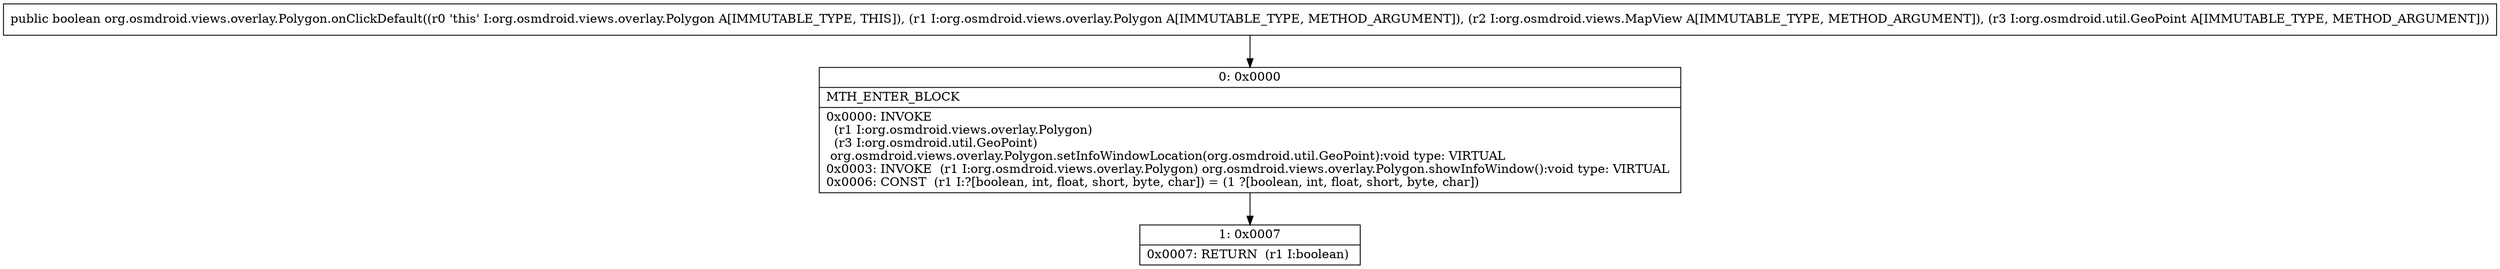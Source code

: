 digraph "CFG fororg.osmdroid.views.overlay.Polygon.onClickDefault(Lorg\/osmdroid\/views\/overlay\/Polygon;Lorg\/osmdroid\/views\/MapView;Lorg\/osmdroid\/util\/GeoPoint;)Z" {
Node_0 [shape=record,label="{0\:\ 0x0000|MTH_ENTER_BLOCK\l|0x0000: INVOKE  \l  (r1 I:org.osmdroid.views.overlay.Polygon)\l  (r3 I:org.osmdroid.util.GeoPoint)\l org.osmdroid.views.overlay.Polygon.setInfoWindowLocation(org.osmdroid.util.GeoPoint):void type: VIRTUAL \l0x0003: INVOKE  (r1 I:org.osmdroid.views.overlay.Polygon) org.osmdroid.views.overlay.Polygon.showInfoWindow():void type: VIRTUAL \l0x0006: CONST  (r1 I:?[boolean, int, float, short, byte, char]) = (1 ?[boolean, int, float, short, byte, char]) \l}"];
Node_1 [shape=record,label="{1\:\ 0x0007|0x0007: RETURN  (r1 I:boolean) \l}"];
MethodNode[shape=record,label="{public boolean org.osmdroid.views.overlay.Polygon.onClickDefault((r0 'this' I:org.osmdroid.views.overlay.Polygon A[IMMUTABLE_TYPE, THIS]), (r1 I:org.osmdroid.views.overlay.Polygon A[IMMUTABLE_TYPE, METHOD_ARGUMENT]), (r2 I:org.osmdroid.views.MapView A[IMMUTABLE_TYPE, METHOD_ARGUMENT]), (r3 I:org.osmdroid.util.GeoPoint A[IMMUTABLE_TYPE, METHOD_ARGUMENT])) }"];
MethodNode -> Node_0;
Node_0 -> Node_1;
}

